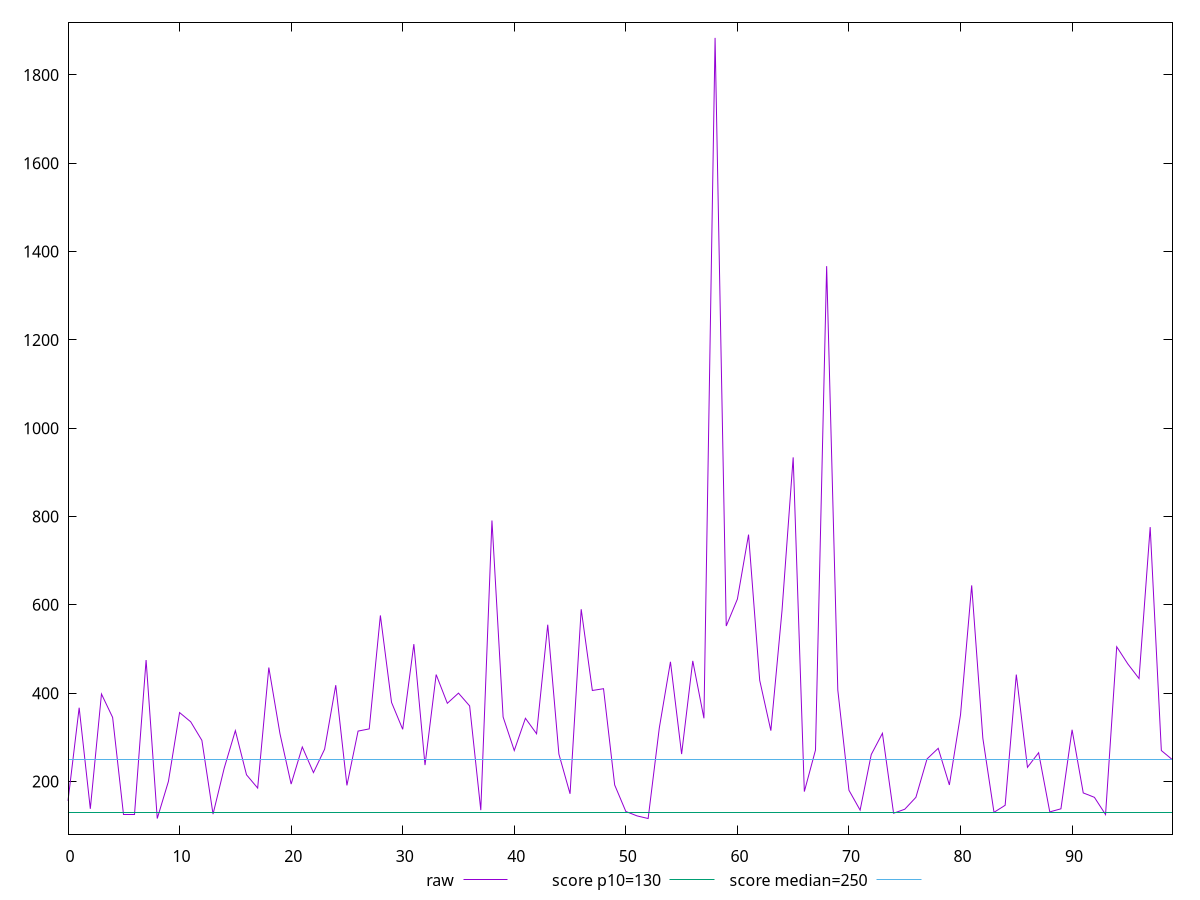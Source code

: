 reset

$raw <<EOF
0 156
1 367
2 138
3 398
4 345
5 124
6 124
7 475
8 116
9 200
10 356
11 335
12 293
13 126
14 230
15 315
16 215
17 185
18 458
19 308
20 194
21 278
22 220
23 273
24 418
25 191
26 314
27 319
28 576
29 379
30 318
31 511
32 237
33 442
34 377
35 400
36 371
37 135
38 791
39 346
40 270
41 343
42 308
43 555
44 262
45 172
46 590
47 406
48 410
49 192
50 132
51 122
52 116
53 321
54 471
55 262
56 473
57 343
58 1884
59 552
60 613
61 759
62 429
63 315
64 587
65 934
66 177
67 271
68 1367.000000000001
69 407
70 180
71 135
72 261
73 309
74 128
75 137
76 164
77 251
78 275
79 192
80 351
81 644
82 298
83 130
84 146
85 442
86 232
87 265
88 131
89 138
90 317
91 174
92 164
93 125
94 505
95 466
96 433
97 776
98 270
99 249
EOF

set key outside below
set xrange [0:99]
set yrange [80.64:1919.36]
set trange [80.64:1919.36]
set terminal svg size 640, 500 enhanced background rgb 'white'
set output "report_00013_2021-02-09T12-04-24.940Z/max-potential-fid/samples/pages+cached+noadtech+nomedia+nocss/raw/values.svg"

plot $raw title "raw" with line, \
     130 title "score p10=130", \
     250 title "score median=250"

reset
